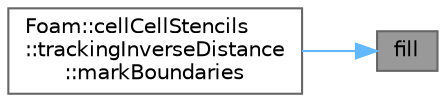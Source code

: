 digraph "fill"
{
 // LATEX_PDF_SIZE
  bgcolor="transparent";
  edge [fontname=Helvetica,fontsize=10,labelfontname=Helvetica,labelfontsize=10];
  node [fontname=Helvetica,fontsize=10,shape=box,height=0.2,width=0.4];
  rankdir="RL";
  Node1 [id="Node000001",label="fill",height=0.2,width=0.4,color="gray40", fillcolor="grey60", style="filled", fontcolor="black",tooltip=" "];
  Node1 -> Node2 [id="edge1_Node000001_Node000002",dir="back",color="steelblue1",style="solid",tooltip=" "];
  Node2 [id="Node000002",label="Foam::cellCellStencils\l::trackingInverseDistance\l::markBoundaries",height=0.2,width=0.4,color="grey40", fillcolor="white", style="filled",URL="$classFoam_1_1cellCellStencils_1_1trackingInverseDistance.html#a3b3f54ae7007ea3f7985d6c1c78ec379",tooltip=" "];
}
